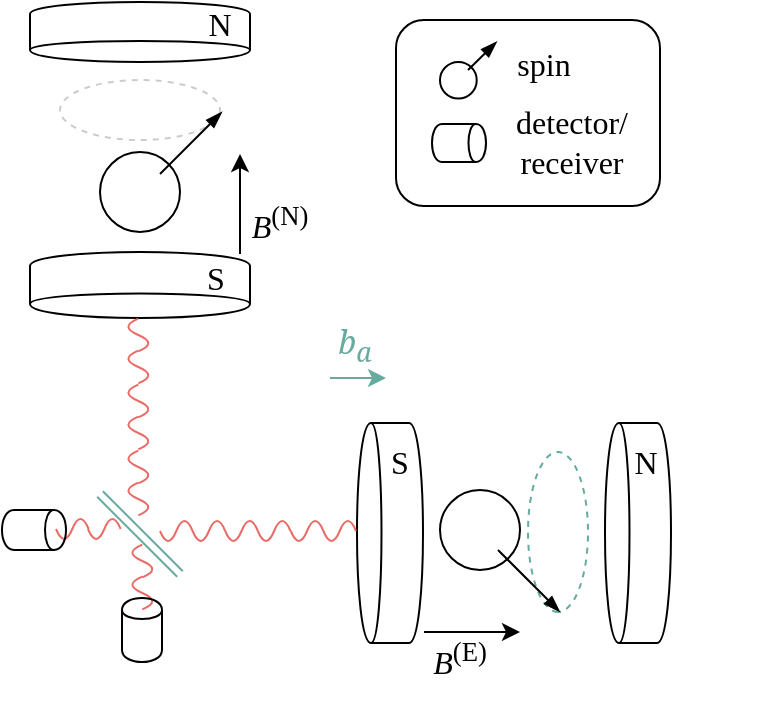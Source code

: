 <mxGraphModel dx="200" dy="-220" grid="1" gridSize="10" guides="1" tooltips="1" connect="1" arrows="1" fold="1" page="1" pageScale="1" pageWidth="200" pageHeight="200" background="none"><root><mxCell id="0"/><mxCell id="1" parent="0"/><mxCell id="62" value="" style="group" parent="1" vertex="1" connectable="0"><mxGeometry x="205" y="841" width="180" height="165" as="geometry"/></mxCell><mxCell id="29" value="" style="group;rotation=90;" parent="62" vertex="1" connectable="0"><mxGeometry x="15" y="48" width="108" height="75" as="geometry"/></mxCell><mxCell id="26" value="" style="ellipse;whiteSpace=wrap;html=1;strokeColor=#67AB9F;rotation=90;fillColor=none;dashed=1;" parent="29" vertex="1"><mxGeometry x="22" y="23" width="80" height="30" as="geometry"/></mxCell><mxCell id="27" value="" style="ellipse;whiteSpace=wrap;html=1;aspect=fixed;rotation=90;" parent="29" vertex="1"><mxGeometry x="3" y="17" width="40" height="40" as="geometry"/></mxCell><mxCell id="28" value="" style="endArrow=blockThin;html=1;endFill=1;" parent="29" edge="1"><mxGeometry width="50" height="50" relative="1" as="geometry"><mxPoint x="32" y="47" as="sourcePoint"/><mxPoint x="63" y="78" as="targetPoint"/></mxGeometry></mxCell><mxCell id="44" value="" style="group;rotation=90;" parent="62" vertex="1" connectable="0"><mxGeometry y="7" width="180" height="158" as="geometry"/></mxCell><mxCell id="132" value="" style="shape=cylinder;whiteSpace=wrap;html=1;boundedLbl=1;rotation=-90;" parent="44" vertex="1"><mxGeometry x="62" y="63" width="110" height="33" as="geometry"/></mxCell><mxCell id="42" value="" style="shape=cylinder;whiteSpace=wrap;html=1;boundedLbl=1;rotation=-90;" parent="44" vertex="1"><mxGeometry x="-62" y="63" width="110" height="33" as="geometry"/></mxCell><mxCell id="59" value="" style="group;rotation=90;" parent="44" vertex="1" connectable="0"><mxGeometry x="45" y="-29" width="40" height="145" as="geometry"/></mxCell><mxCell id="55" value="&lt;font style=&quot;font-size: 16px&quot; face=&quot;serif&quot;&gt;S&lt;/font&gt;" style="text;html=1;strokeColor=none;fillColor=none;align=center;verticalAlign=middle;whiteSpace=wrap;rounded=0;rotation=0;" parent="59" vertex="1"><mxGeometry x="-67" y="63" width="40" height="20" as="geometry"/></mxCell><mxCell id="56" value="&lt;font style=&quot;font-size: 16px&quot; face=&quot;serif&quot;&gt;N&lt;/font&gt;" style="text;html=1;strokeColor=none;fillColor=none;align=center;verticalAlign=middle;whiteSpace=wrap;rounded=0;rotation=0;" parent="59" vertex="1"><mxGeometry x="56" y="63" width="40" height="20" as="geometry"/></mxCell><mxCell id="72" value="" style="endArrow=classic;html=1;fontFamily=Serif;strokeColor=#67AB9F;" parent="59" edge="1"><mxGeometry width="50" height="50" relative="1" as="geometry"><mxPoint x="-82" y="31" as="sourcePoint"/><mxPoint x="-54" y="31" as="targetPoint"/></mxGeometry></mxCell><mxCell id="74" value="&lt;font color=&quot;#67ab9f&quot; style=&quot;font-size: 16px&quot;&gt;&lt;i&gt;b&lt;sub&gt;a&lt;/sub&gt;&lt;/i&gt;&lt;/font&gt;" style="text;html=1;resizable=0;points=[];align=center;verticalAlign=middle;labelBackgroundColor=none;fontFamily=Serif;" parent="72" vertex="1" connectable="0"><mxGeometry x="0.367" y="-1" relative="1" as="geometry"><mxPoint x="-7" y="-17" as="offset"/></mxGeometry></mxCell><mxCell id="68" value="" style="endArrow=classic;html=1;" parent="44" edge="1"><mxGeometry width="50" height="50" relative="1" as="geometry"><mxPoint x="10" y="129" as="sourcePoint"/><mxPoint x="58" y="129" as="targetPoint"/></mxGeometry></mxCell><mxCell id="69" value="&lt;font face=&quot;Times New Roman&quot; style=&quot;font-size: 16px&quot;&gt;&lt;i&gt;B&lt;/i&gt;&lt;sup&gt;(E)&lt;/sup&gt;&lt;/font&gt;" style="text;html=1;strokeColor=none;fillColor=none;align=center;verticalAlign=middle;whiteSpace=wrap;rounded=0;dashed=1;fontFamily=Serif;" parent="62" vertex="1"><mxGeometry x="8" y="139" width="40" height="20" as="geometry"/></mxCell><mxCell id="63" value="" style="group" parent="1" vertex="1" connectable="0"><mxGeometry x="18" y="663" width="118" height="158" as="geometry"/></mxCell><mxCell id="19" value="" style="ellipse;whiteSpace=wrap;html=1;strokeColor=#CCCCCC;fillColor=none;dashed=1;" parent="63" vertex="1"><mxGeometry x="15" y="38" width="80" height="30" as="geometry"/></mxCell><mxCell id="45" value="" style="group" parent="63" vertex="1" connectable="0"><mxGeometry width="118" height="158" as="geometry"/></mxCell><mxCell id="40" value="" style="shape=cylinder;whiteSpace=wrap;html=1;boundedLbl=1;rotation=-180;" parent="45" vertex="1"><mxGeometry y="-1" width="110" height="30" as="geometry"/></mxCell><mxCell id="41" value="" style="shape=cylinder;whiteSpace=wrap;html=1;boundedLbl=1;rotation=-180;" parent="45" vertex="1"><mxGeometry y="124" width="110" height="33" as="geometry"/></mxCell><mxCell id="46" value="&lt;font style=&quot;font-size: 16px&quot; face=&quot;serif&quot;&gt;S&lt;/font&gt;" style="text;html=1;strokeColor=none;fillColor=none;align=center;verticalAlign=middle;whiteSpace=wrap;rounded=0;" parent="45" vertex="1"><mxGeometry x="73" y="127" width="40" height="20" as="geometry"/></mxCell><mxCell id="49" value="&lt;font style=&quot;font-size: 16px&quot; face=&quot;serif&quot;&gt;N&lt;/font&gt;" style="text;html=1;strokeColor=none;fillColor=none;align=center;verticalAlign=middle;whiteSpace=wrap;rounded=0;" parent="45" vertex="1"><mxGeometry x="75" width="40" height="20" as="geometry"/></mxCell><mxCell id="66" value="" style="endArrow=classic;html=1;" parent="45" edge="1"><mxGeometry width="50" height="50" relative="1" as="geometry"><mxPoint x="105" y="125" as="sourcePoint"/><mxPoint x="105" y="75" as="targetPoint"/></mxGeometry></mxCell><mxCell id="84" value="" style="group;rotation=-90;" parent="63" vertex="1" connectable="0"><mxGeometry x="35" y="53" width="60" height="61" as="geometry"/></mxCell><mxCell id="82" value="" style="ellipse;whiteSpace=wrap;html=1;aspect=fixed;rotation=0;" parent="84" vertex="1"><mxGeometry y="21" width="40" height="40" as="geometry"/></mxCell><mxCell id="83" value="" style="endArrow=blockThin;html=1;endFill=1;" parent="84" edge="1"><mxGeometry width="50" height="50" relative="1" as="geometry"><mxPoint x="30" y="32" as="sourcePoint"/><mxPoint x="61" y="1" as="targetPoint"/></mxGeometry></mxCell><mxCell id="67" value="&lt;font face=&quot;Times New Roman&quot; style=&quot;font-size: 16px&quot;&gt;&lt;i&gt;B&lt;/i&gt;&lt;sup&gt;(N)&lt;/sup&gt;&lt;/font&gt;" style="text;html=1;strokeColor=none;fillColor=none;align=center;verticalAlign=middle;whiteSpace=wrap;rounded=0;dashed=1;fontFamily=Serif;" parent="1" vertex="1"><mxGeometry x="123" y="762" width="40" height="20" as="geometry"/></mxCell><mxCell id="98" value="" style="group" parent="1" vertex="1" connectable="0"><mxGeometry x="83" y="921" width="98" height="11" as="geometry"/></mxCell><mxCell id="92" value="" style="shape=tape;whiteSpace=wrap;html=1;rounded=0;strokeColor=#EA6B66;fillColor=none;gradientColor=none;size=1;" parent="98" vertex="1"><mxGeometry width="16.308" height="11" as="geometry"/></mxCell><mxCell id="93" value="" style="shape=tape;whiteSpace=wrap;html=1;rounded=0;strokeColor=#EA6B66;fillColor=none;gradientColor=none;size=1;" parent="98" vertex="1"><mxGeometry x="16.308" width="16.308" height="11" as="geometry"/></mxCell><mxCell id="94" value="" style="shape=tape;whiteSpace=wrap;html=1;rounded=0;strokeColor=#EA6B66;fillColor=none;gradientColor=none;size=1;" parent="98" vertex="1"><mxGeometry x="32.615" width="16.308" height="11" as="geometry"/></mxCell><mxCell id="95" value="" style="shape=tape;whiteSpace=wrap;html=1;rounded=0;strokeColor=#EA6B66;fillColor=none;gradientColor=none;size=1;" parent="98" vertex="1"><mxGeometry x="48.923" width="16.308" height="11" as="geometry"/></mxCell><mxCell id="96" value="" style="shape=tape;whiteSpace=wrap;html=1;rounded=0;strokeColor=#EA6B66;fillColor=none;gradientColor=none;size=1;" parent="98" vertex="1"><mxGeometry x="65.385" width="16.308" height="11" as="geometry"/></mxCell><mxCell id="97" value="" style="shape=tape;whiteSpace=wrap;html=1;rounded=0;strokeColor=#EA6B66;fillColor=none;gradientColor=none;size=1;" parent="98" vertex="1"><mxGeometry x="81.692" width="16.308" height="11" as="geometry"/></mxCell><mxCell id="108" value="" style="shape=link;html=1;endArrow=blockThin;endFill=1;jettySize=auto;orthogonalLoop=1;strokeColor=#67AB9F;fontFamily=Serif;" parent="1" edge="1"><mxGeometry width="50" height="50" relative="1" as="geometry"><mxPoint x="53" y="908" as="sourcePoint"/><mxPoint x="93" y="948" as="targetPoint"/></mxGeometry></mxCell><mxCell id="116" value="" style="group;rotation=-90;" parent="1" vertex="1" connectable="0"><mxGeometry x="23" y="864" width="98" height="11" as="geometry"/></mxCell><mxCell id="117" value="" style="shape=tape;whiteSpace=wrap;html=1;rounded=0;strokeColor=#EA6B66;fillColor=none;gradientColor=none;size=1;rotation=-90;" parent="116" vertex="1"><mxGeometry x="41" y="41" width="16.308" height="11" as="geometry"/></mxCell><mxCell id="118" value="" style="shape=tape;whiteSpace=wrap;html=1;rounded=0;strokeColor=#EA6B66;fillColor=none;gradientColor=none;size=1;rotation=-90;" parent="116" vertex="1"><mxGeometry x="41" y="25" width="16.308" height="11" as="geometry"/></mxCell><mxCell id="119" value="" style="shape=tape;whiteSpace=wrap;html=1;rounded=0;strokeColor=#EA6B66;fillColor=none;gradientColor=none;size=1;rotation=-90;" parent="116" vertex="1"><mxGeometry x="41" y="8" width="16.308" height="11" as="geometry"/></mxCell><mxCell id="120" value="" style="shape=tape;whiteSpace=wrap;html=1;rounded=0;strokeColor=#EA6B66;fillColor=none;gradientColor=none;size=1;rotation=-90;" parent="116" vertex="1"><mxGeometry x="41" y="-8" width="16.308" height="11" as="geometry"/></mxCell><mxCell id="121" value="" style="shape=tape;whiteSpace=wrap;html=1;rounded=0;strokeColor=#EA6B66;fillColor=none;gradientColor=none;size=1;rotation=-90;" parent="116" vertex="1"><mxGeometry x="41" y="-25" width="16.308" height="11" as="geometry"/></mxCell><mxCell id="122" value="" style="shape=tape;whiteSpace=wrap;html=1;rounded=0;strokeColor=#EA6B66;fillColor=none;gradientColor=none;size=1;rotation=-90;" parent="116" vertex="1"><mxGeometry x="41" y="-41" width="16.308" height="11" as="geometry"/></mxCell><mxCell id="127" value="" style="group;rotation=-180;" parent="1" vertex="1" connectable="0"><mxGeometry x="31" y="920" width="51.615" height="43" as="geometry"/></mxCell><mxCell id="123" value="" style="shape=tape;whiteSpace=wrap;html=1;rounded=0;strokeColor=#EA6B66;fillColor=none;gradientColor=none;size=1;rotation=-180;" parent="127" vertex="1"><mxGeometry x="16" width="16.308" height="11" as="geometry"/></mxCell><mxCell id="124" value="" style="shape=tape;whiteSpace=wrap;html=1;rounded=0;strokeColor=#EA6B66;fillColor=none;gradientColor=none;size=1;rotation=-180;" parent="127" vertex="1"><mxGeometry width="16.308" height="11" as="geometry"/></mxCell><mxCell id="125" value="" style="shape=tape;whiteSpace=wrap;html=1;rounded=0;strokeColor=#EA6B66;fillColor=none;gradientColor=none;size=1;rotation=-270;" parent="127" vertex="1"><mxGeometry x="35" y="16" width="16.308" height="11" as="geometry"/></mxCell><mxCell id="126" value="" style="shape=tape;whiteSpace=wrap;html=1;rounded=0;strokeColor=#EA6B66;fillColor=none;gradientColor=none;size=1;rotation=-270;" parent="127" vertex="1"><mxGeometry x="35" y="32" width="16.308" height="11" as="geometry"/></mxCell><mxCell id="130" value="" style="shape=cylinder;whiteSpace=wrap;html=1;boundedLbl=1;rounded=0;strokeColor=#000000;fillColor=none;gradientColor=none;rotation=90;" parent="1" vertex="1"><mxGeometry x="10" y="910" width="20" height="32" as="geometry"/></mxCell><mxCell id="131" value="" style="shape=cylinder;whiteSpace=wrap;html=1;boundedLbl=1;rounded=0;strokeColor=#000000;fillColor=none;gradientColor=none;rotation=0;" parent="1" vertex="1"><mxGeometry x="64" y="960" width="20" height="32" as="geometry"/></mxCell><mxCell id="144" value="" style="group;rotation=-90;" parent="1" vertex="1" connectable="0"><mxGeometry x="223" y="693" width="110" height="80" as="geometry"/></mxCell><mxCell id="153" value="" style="rounded=1;whiteSpace=wrap;html=1;" parent="144" vertex="1"><mxGeometry x="-22" y="-22" width="132" height="93" as="geometry"/></mxCell><mxCell id="145" value="" style="ellipse;whiteSpace=wrap;html=1;aspect=fixed;rotation=0;" parent="144" vertex="1"><mxGeometry y="-1.049" width="18.361" height="18.361" as="geometry"/></mxCell><mxCell id="146" value="" style="endArrow=blockThin;html=1;endFill=1;" parent="144" edge="1"><mxGeometry width="50" height="50" relative="1" as="geometry"><mxPoint x="14" y="3" as="sourcePoint"/><mxPoint x="28.467" y="-11.23" as="targetPoint"/></mxGeometry></mxCell><mxCell id="147" value="" style="shape=cylinder;whiteSpace=wrap;html=1;boundedLbl=1;rounded=0;strokeColor=#000000;fillColor=none;gradientColor=none;rotation=90;" parent="1" vertex="1"><mxGeometry x="223.0" y="719" width="19" height="27" as="geometry"/></mxCell><mxCell id="149" value="&lt;font style=&quot;font-size: 16px&quot; face=&quot;serif&quot;&gt;spin&lt;/font&gt;" style="text;html=1;strokeColor=none;fillColor=none;align=center;verticalAlign=middle;whiteSpace=wrap;rounded=0;" parent="1" vertex="1"><mxGeometry x="255" y="683" width="40" height="20" as="geometry"/></mxCell><mxCell id="150" value="&lt;font style=&quot;font-size: 16px&quot; face=&quot;serif&quot;&gt;detector/&lt;/font&gt;&lt;div style=&quot;font-size: 16px&quot;&gt;&lt;font style=&quot;font-size: 16px&quot; face=&quot;serif&quot;&gt;receiver&lt;/font&gt;&lt;/div&gt;" style="text;html=1;strokeColor=none;fillColor=none;align=center;verticalAlign=middle;whiteSpace=wrap;rounded=0;" parent="1" vertex="1"><mxGeometry x="269.0" y="722" width="40" height="20" as="geometry"/></mxCell></root></mxGraphModel>